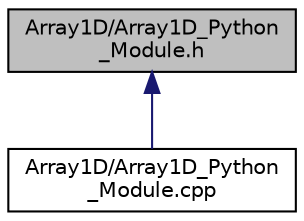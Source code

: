 digraph "Array1D/Array1D_Python_Module.h"
{
 // INTERACTIVE_SVG=YES
 // LATEX_PDF_SIZE
  bgcolor="transparent";
  edge [fontname="Helvetica",fontsize="10",labelfontname="Helvetica",labelfontsize="10"];
  node [fontname="Helvetica",fontsize="10",shape=record];
  Node1 [label="Array1D/Array1D_Python\l_Module.h",height=0.2,width=0.4,color="black", fillcolor="grey75", style="filled", fontcolor="black",tooltip="Python module for an array_1d object in PySYCL."];
  Node1 -> Node2 [dir="back",color="midnightblue",fontsize="10",style="solid",fontname="Helvetica"];
  Node2 [label="Array1D/Array1D_Python\l_Module.cpp",height=0.2,width=0.4,color="black",URL="$_array1_d___python___module_8cpp.html",tooltip="Python module for array_1d in PySYCL."];
}
